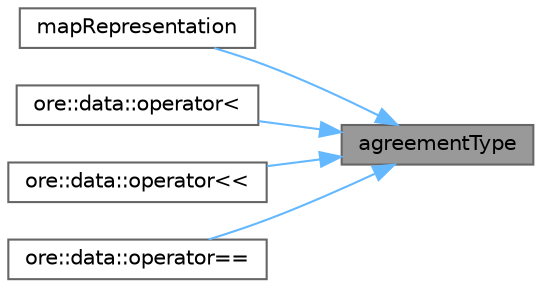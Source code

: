 digraph "agreementType"
{
 // INTERACTIVE_SVG=YES
 // LATEX_PDF_SIZE
  bgcolor="transparent";
  edge [fontname=Helvetica,fontsize=10,labelfontname=Helvetica,labelfontsize=10];
  node [fontname=Helvetica,fontsize=10,shape=box,height=0.2,width=0.4];
  rankdir="RL";
  Node1 [label="agreementType",height=0.2,width=0.4,color="gray40", fillcolor="grey60", style="filled", fontcolor="black",tooltip=" "];
  Node1 -> Node2 [dir="back",color="steelblue1",style="solid"];
  Node2 [label="mapRepresentation",height=0.2,width=0.4,color="grey40", fillcolor="white", style="filled",URL="$classore_1_1data_1_1_netting_set_details.html#a7f4fa5eac9054ac33bd63d3171350916",tooltip="Returns a map representation of the object."];
  Node1 -> Node3 [dir="back",color="steelblue1",style="solid"];
  Node3 [label="ore::data::operator\<",height=0.2,width=0.4,color="grey40", fillcolor="white", style="filled",URL="$namespaceore_1_1data.html#a6b331723583430a5fbfff123a64b1933",tooltip="Comparison operators."];
  Node1 -> Node4 [dir="back",color="steelblue1",style="solid"];
  Node4 [label="ore::data::operator\<\<",height=0.2,width=0.4,color="grey40", fillcolor="white", style="filled",URL="$namespaceore_1_1data.html#af89cd55cbed9bd68935a3c68dc4303fd",tooltip="Enable writing of netting set details."];
  Node1 -> Node5 [dir="back",color="steelblue1",style="solid"];
  Node5 [label="ore::data::operator==",height=0.2,width=0.4,color="grey40", fillcolor="white", style="filled",URL="$namespaceore_1_1data.html#ab6018b24c5d081f9fdcd081f25cff5b3",tooltip=" "];
}
